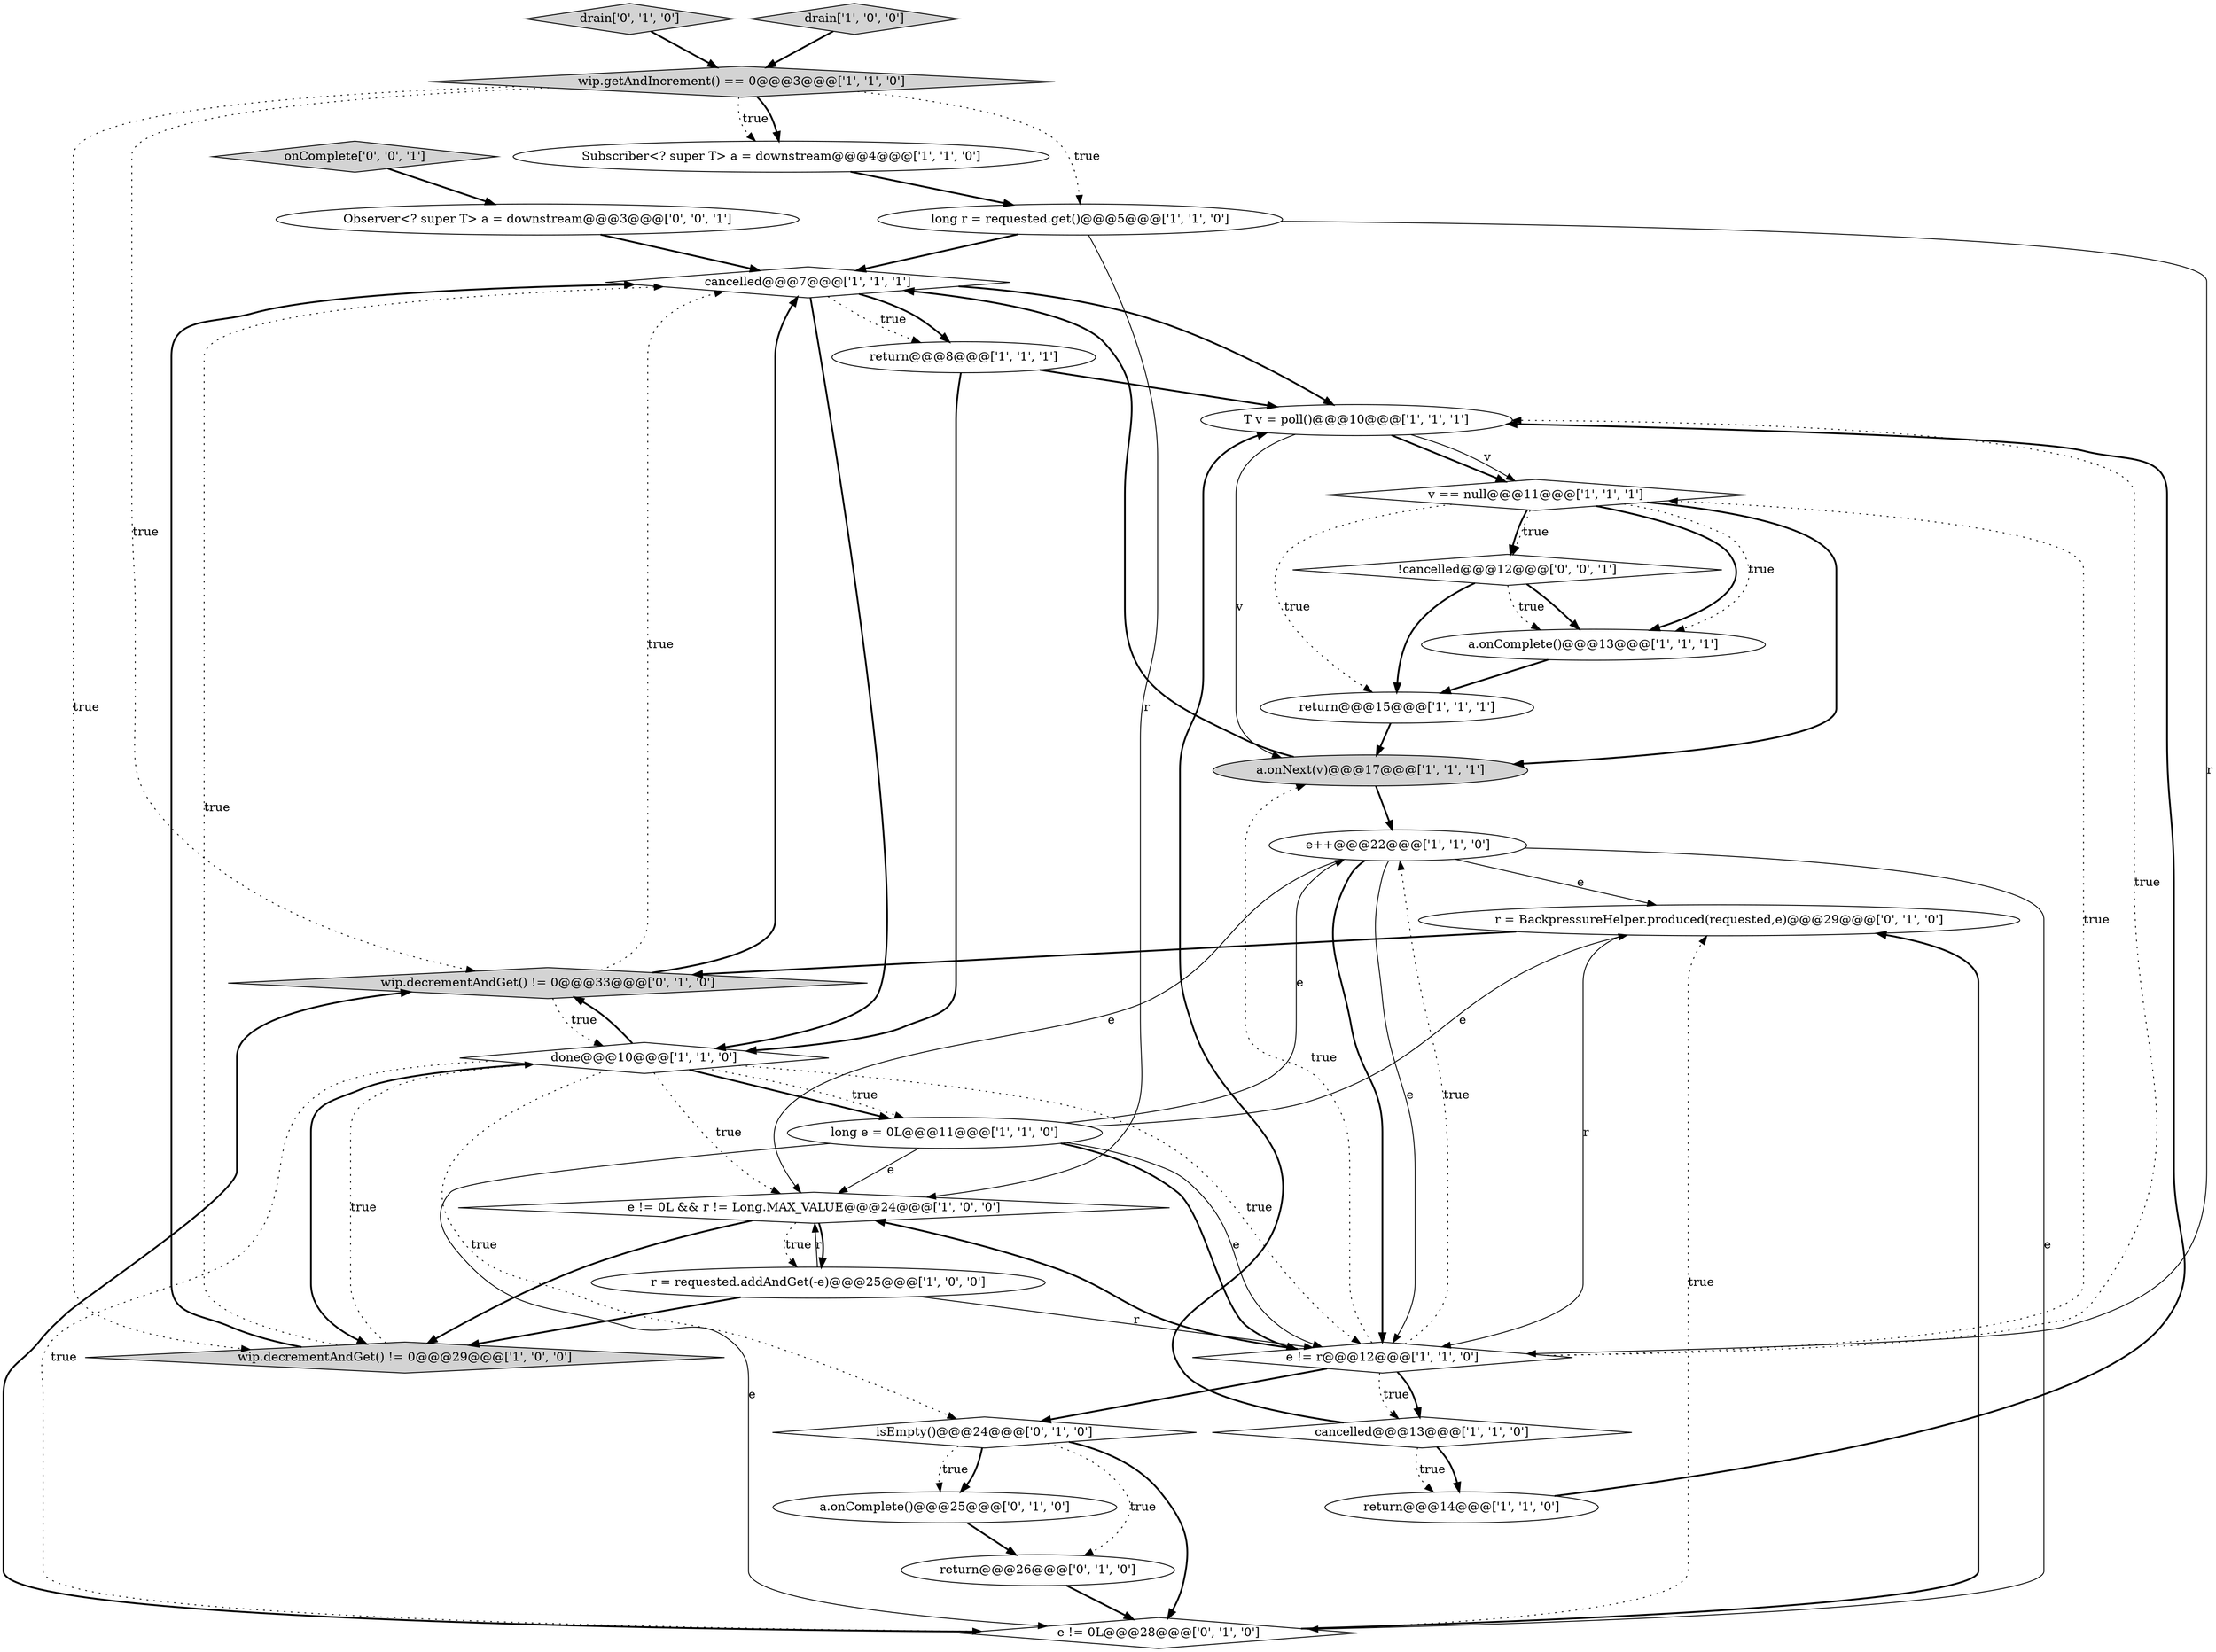 digraph {
13 [style = filled, label = "long r = requested.get()@@@5@@@['1', '1', '0']", fillcolor = white, shape = ellipse image = "AAA0AAABBB1BBB"];
16 [style = filled, label = "e++@@@22@@@['1', '1', '0']", fillcolor = white, shape = ellipse image = "AAA0AAABBB1BBB"];
22 [style = filled, label = "return@@@26@@@['0', '1', '0']", fillcolor = white, shape = ellipse image = "AAA1AAABBB2BBB"];
29 [style = filled, label = "Observer<? super T> a = downstream@@@3@@@['0', '0', '1']", fillcolor = white, shape = ellipse image = "AAA0AAABBB3BBB"];
23 [style = filled, label = "r = BackpressureHelper.produced(requested,e)@@@29@@@['0', '1', '0']", fillcolor = white, shape = ellipse image = "AAA1AAABBB2BBB"];
15 [style = filled, label = "cancelled@@@7@@@['1', '1', '1']", fillcolor = white, shape = diamond image = "AAA0AAABBB1BBB"];
1 [style = filled, label = "return@@@8@@@['1', '1', '1']", fillcolor = white, shape = ellipse image = "AAA0AAABBB1BBB"];
28 [style = filled, label = "onComplete['0', '0', '1']", fillcolor = lightgray, shape = diamond image = "AAA0AAABBB3BBB"];
17 [style = filled, label = "a.onComplete()@@@13@@@['1', '1', '1']", fillcolor = white, shape = ellipse image = "AAA0AAABBB1BBB"];
26 [style = filled, label = "drain['0', '1', '0']", fillcolor = lightgray, shape = diamond image = "AAA0AAABBB2BBB"];
11 [style = filled, label = "r = requested.addAndGet(-e)@@@25@@@['1', '0', '0']", fillcolor = white, shape = ellipse image = "AAA0AAABBB1BBB"];
7 [style = filled, label = "T v = poll()@@@10@@@['1', '1', '1']", fillcolor = white, shape = ellipse image = "AAA0AAABBB1BBB"];
18 [style = filled, label = "wip.getAndIncrement() == 0@@@3@@@['1', '1', '0']", fillcolor = lightgray, shape = diamond image = "AAA0AAABBB1BBB"];
0 [style = filled, label = "v == null@@@11@@@['1', '1', '1']", fillcolor = white, shape = diamond image = "AAA0AAABBB1BBB"];
24 [style = filled, label = "isEmpty()@@@24@@@['0', '1', '0']", fillcolor = white, shape = diamond image = "AAA0AAABBB2BBB"];
3 [style = filled, label = "return@@@14@@@['1', '1', '0']", fillcolor = white, shape = ellipse image = "AAA0AAABBB1BBB"];
20 [style = filled, label = "wip.decrementAndGet() != 0@@@33@@@['0', '1', '0']", fillcolor = lightgray, shape = diamond image = "AAA0AAABBB2BBB"];
12 [style = filled, label = "done@@@10@@@['1', '1', '0']", fillcolor = white, shape = diamond image = "AAA0AAABBB1BBB"];
4 [style = filled, label = "Subscriber<? super T> a = downstream@@@4@@@['1', '1', '0']", fillcolor = white, shape = ellipse image = "AAA0AAABBB1BBB"];
14 [style = filled, label = "e != 0L && r != Long.MAX_VALUE@@@24@@@['1', '0', '0']", fillcolor = white, shape = diamond image = "AAA0AAABBB1BBB"];
5 [style = filled, label = "wip.decrementAndGet() != 0@@@29@@@['1', '0', '0']", fillcolor = lightgray, shape = diamond image = "AAA0AAABBB1BBB"];
25 [style = filled, label = "a.onComplete()@@@25@@@['0', '1', '0']", fillcolor = white, shape = ellipse image = "AAA0AAABBB2BBB"];
2 [style = filled, label = "return@@@15@@@['1', '1', '1']", fillcolor = white, shape = ellipse image = "AAA0AAABBB1BBB"];
6 [style = filled, label = "drain['1', '0', '0']", fillcolor = lightgray, shape = diamond image = "AAA0AAABBB1BBB"];
9 [style = filled, label = "long e = 0L@@@11@@@['1', '1', '0']", fillcolor = white, shape = ellipse image = "AAA0AAABBB1BBB"];
19 [style = filled, label = "e != r@@@12@@@['1', '1', '0']", fillcolor = white, shape = diamond image = "AAA0AAABBB1BBB"];
21 [style = filled, label = "e != 0L@@@28@@@['0', '1', '0']", fillcolor = white, shape = diamond image = "AAA1AAABBB2BBB"];
27 [style = filled, label = "!cancelled@@@12@@@['0', '0', '1']", fillcolor = white, shape = diamond image = "AAA0AAABBB3BBB"];
8 [style = filled, label = "a.onNext(v)@@@17@@@['1', '1', '1']", fillcolor = lightgray, shape = ellipse image = "AAA0AAABBB1BBB"];
10 [style = filled, label = "cancelled@@@13@@@['1', '1', '0']", fillcolor = white, shape = diamond image = "AAA0AAABBB1BBB"];
24->21 [style = bold, label=""];
19->0 [style = dotted, label="true"];
15->1 [style = bold, label=""];
9->21 [style = solid, label="e"];
15->1 [style = dotted, label="true"];
0->8 [style = bold, label=""];
14->11 [style = bold, label=""];
3->7 [style = bold, label=""];
10->3 [style = bold, label=""];
18->13 [style = dotted, label="true"];
0->27 [style = bold, label=""];
24->22 [style = dotted, label="true"];
11->14 [style = solid, label="r"];
7->0 [style = bold, label=""];
12->14 [style = dotted, label="true"];
28->29 [style = bold, label=""];
17->2 [style = bold, label=""];
12->24 [style = dotted, label="true"];
8->16 [style = bold, label=""];
14->5 [style = bold, label=""];
18->20 [style = dotted, label="true"];
26->18 [style = bold, label=""];
10->3 [style = dotted, label="true"];
11->19 [style = solid, label="r"];
1->12 [style = bold, label=""];
20->15 [style = bold, label=""];
19->10 [style = dotted, label="true"];
15->7 [style = bold, label=""];
12->9 [style = bold, label=""];
10->7 [style = bold, label=""];
21->20 [style = bold, label=""];
16->23 [style = solid, label="e"];
27->17 [style = bold, label=""];
12->21 [style = dotted, label="true"];
12->20 [style = bold, label=""];
0->17 [style = bold, label=""];
24->25 [style = bold, label=""];
24->25 [style = dotted, label="true"];
19->14 [style = bold, label=""];
22->21 [style = bold, label=""];
13->14 [style = solid, label="r"];
0->2 [style = dotted, label="true"];
9->19 [style = bold, label=""];
6->18 [style = bold, label=""];
13->15 [style = bold, label=""];
9->19 [style = solid, label="e"];
15->12 [style = bold, label=""];
16->19 [style = bold, label=""];
12->19 [style = dotted, label="true"];
16->14 [style = solid, label="e"];
5->15 [style = dotted, label="true"];
21->23 [style = dotted, label="true"];
5->12 [style = dotted, label="true"];
19->24 [style = bold, label=""];
16->19 [style = solid, label="e"];
9->14 [style = solid, label="e"];
2->8 [style = bold, label=""];
20->12 [style = dotted, label="true"];
19->16 [style = dotted, label="true"];
18->4 [style = dotted, label="true"];
12->9 [style = dotted, label="true"];
23->20 [style = bold, label=""];
4->13 [style = bold, label=""];
9->16 [style = solid, label="e"];
1->7 [style = bold, label=""];
11->5 [style = bold, label=""];
7->0 [style = solid, label="v"];
19->10 [style = bold, label=""];
13->19 [style = solid, label="r"];
18->5 [style = dotted, label="true"];
27->17 [style = dotted, label="true"];
19->7 [style = dotted, label="true"];
9->23 [style = solid, label="e"];
19->8 [style = dotted, label="true"];
5->15 [style = bold, label=""];
20->15 [style = dotted, label="true"];
12->5 [style = bold, label=""];
23->19 [style = solid, label="r"];
0->27 [style = dotted, label="true"];
7->8 [style = solid, label="v"];
16->21 [style = solid, label="e"];
29->15 [style = bold, label=""];
14->11 [style = dotted, label="true"];
0->17 [style = dotted, label="true"];
21->23 [style = bold, label=""];
25->22 [style = bold, label=""];
8->15 [style = bold, label=""];
18->4 [style = bold, label=""];
27->2 [style = bold, label=""];
}
